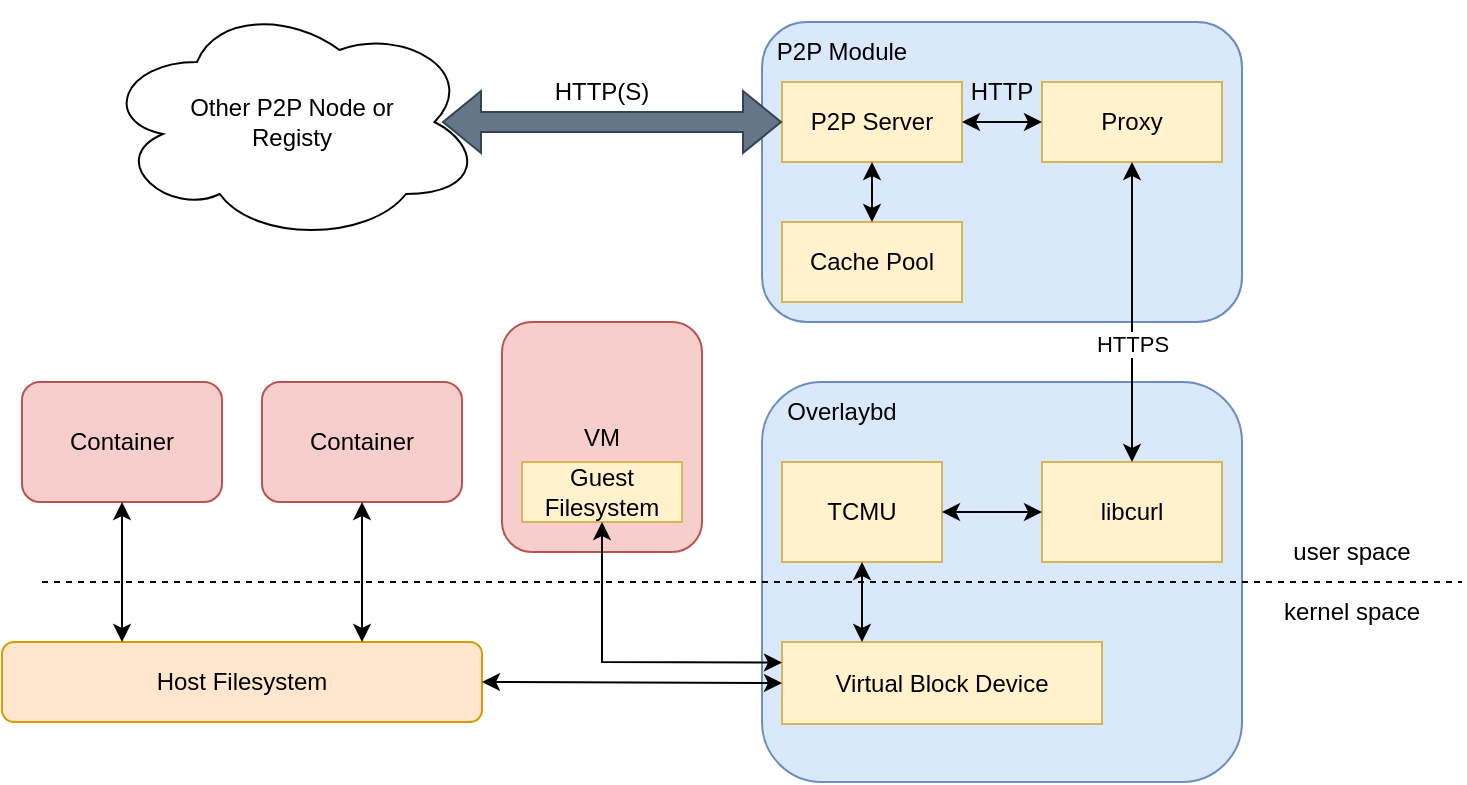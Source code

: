 <mxfile version="17.5.0" type="github">
  <diagram id="6a731a19-8d31-9384-78a2-239565b7b9f0" name="Page-1">
    <mxGraphModel dx="1209" dy="773" grid="1" gridSize="10" guides="1" tooltips="1" connect="1" arrows="1" fold="1" page="1" pageScale="1" pageWidth="1169" pageHeight="827" background="none" math="0" shadow="0">
      <root>
        <mxCell id="0" />
        <mxCell id="1" parent="0" />
        <mxCell id="Wt87dOcTD9DGX0fQIb7O-1780" value="user space" style="text;html=1;strokeColor=none;fillColor=none;align=center;verticalAlign=middle;whiteSpace=wrap;rounded=0;" vertex="1" parent="1">
          <mxGeometry x="720" y="330" width="110" height="30" as="geometry" />
        </mxCell>
        <mxCell id="Wt87dOcTD9DGX0fQIb7O-1781" value="kernel space" style="text;html=1;strokeColor=none;fillColor=none;align=center;verticalAlign=middle;whiteSpace=wrap;rounded=0;" vertex="1" parent="1">
          <mxGeometry x="720" y="360" width="110" height="30" as="geometry" />
        </mxCell>
        <mxCell id="Wt87dOcTD9DGX0fQIb7O-1782" value="" style="rounded=1;whiteSpace=wrap;html=1;fillColor=#dae8fc;strokeColor=#6c8ebf;" vertex="1" parent="1">
          <mxGeometry x="480" y="260" width="240" height="200" as="geometry" />
        </mxCell>
        <mxCell id="Wt87dOcTD9DGX0fQIb7O-1779" value="" style="endArrow=none;dashed=1;html=1;rounded=0;" edge="1" parent="1">
          <mxGeometry width="50" height="50" relative="1" as="geometry">
            <mxPoint x="120" y="360" as="sourcePoint" />
            <mxPoint x="830" y="360" as="targetPoint" />
          </mxGeometry>
        </mxCell>
        <mxCell id="Wt87dOcTD9DGX0fQIb7O-1783" value="Host Filesystem" style="rounded=1;whiteSpace=wrap;html=1;fillColor=#ffe6cc;strokeColor=#d79b00;" vertex="1" parent="1">
          <mxGeometry x="100" y="390" width="240" height="40" as="geometry" />
        </mxCell>
        <mxCell id="Wt87dOcTD9DGX0fQIb7O-1784" value="Container" style="rounded=1;whiteSpace=wrap;html=1;fillColor=#f8cecc;strokeColor=#b85450;" vertex="1" parent="1">
          <mxGeometry x="110" y="260" width="100" height="60" as="geometry" />
        </mxCell>
        <mxCell id="Wt87dOcTD9DGX0fQIb7O-1786" value="Container" style="rounded=1;whiteSpace=wrap;html=1;fillColor=#f8cecc;strokeColor=#b85450;" vertex="1" parent="1">
          <mxGeometry x="230" y="260" width="100" height="60" as="geometry" />
        </mxCell>
        <mxCell id="Wt87dOcTD9DGX0fQIb7O-1787" value="" style="endArrow=classic;startArrow=classic;html=1;rounded=0;entryX=0.5;entryY=1;entryDx=0;entryDy=0;exitX=0.75;exitY=0;exitDx=0;exitDy=0;" edge="1" parent="1" target="Wt87dOcTD9DGX0fQIb7O-1786" source="Wt87dOcTD9DGX0fQIb7O-1783">
          <mxGeometry width="50" height="50" relative="1" as="geometry">
            <mxPoint x="270" y="384" as="sourcePoint" />
            <mxPoint x="640" y="360" as="targetPoint" />
          </mxGeometry>
        </mxCell>
        <mxCell id="Wt87dOcTD9DGX0fQIb7O-1788" value="Overlaybd" style="text;html=1;strokeColor=none;fillColor=none;align=center;verticalAlign=middle;whiteSpace=wrap;rounded=0;" vertex="1" parent="1">
          <mxGeometry x="490" y="260" width="60" height="30" as="geometry" />
        </mxCell>
        <mxCell id="Wt87dOcTD9DGX0fQIb7O-1789" value="TCMU" style="rounded=0;whiteSpace=wrap;html=1;fillColor=#fff2cc;strokeColor=#d6b656;" vertex="1" parent="1">
          <mxGeometry x="490" y="300" width="80" height="50" as="geometry" />
        </mxCell>
        <mxCell id="Wt87dOcTD9DGX0fQIb7O-1790" value="libcurl" style="rounded=0;whiteSpace=wrap;html=1;fillColor=#fff2cc;strokeColor=#d6b656;" vertex="1" parent="1">
          <mxGeometry x="620" y="300" width="90" height="50" as="geometry" />
        </mxCell>
        <mxCell id="Wt87dOcTD9DGX0fQIb7O-1791" value="" style="endArrow=classic;startArrow=classic;html=1;rounded=0;entryX=0;entryY=0.5;entryDx=0;entryDy=0;exitX=1;exitY=0.5;exitDx=0;exitDy=0;" edge="1" parent="1" source="Wt87dOcTD9DGX0fQIb7O-1789" target="Wt87dOcTD9DGX0fQIb7O-1790">
          <mxGeometry width="50" height="50" relative="1" as="geometry">
            <mxPoint x="530" y="410" as="sourcePoint" />
            <mxPoint x="580" y="360" as="targetPoint" />
          </mxGeometry>
        </mxCell>
        <mxCell id="Wt87dOcTD9DGX0fQIb7O-1793" value="Virtual Block Device" style="rounded=0;whiteSpace=wrap;html=1;fillColor=#fff2cc;strokeColor=#d6b656;" vertex="1" parent="1">
          <mxGeometry x="490" y="390" width="160" height="41" as="geometry" />
        </mxCell>
        <mxCell id="Wt87dOcTD9DGX0fQIb7O-1795" value="" style="endArrow=classic;startArrow=classic;html=1;rounded=0;entryX=1;entryY=0.5;entryDx=0;entryDy=0;exitX=0;exitY=0.5;exitDx=0;exitDy=0;" edge="1" parent="1" source="Wt87dOcTD9DGX0fQIb7O-1793" target="Wt87dOcTD9DGX0fQIb7O-1783">
          <mxGeometry width="50" height="50" relative="1" as="geometry">
            <mxPoint x="440" y="409" as="sourcePoint" />
            <mxPoint x="580" y="360" as="targetPoint" />
          </mxGeometry>
        </mxCell>
        <mxCell id="Wt87dOcTD9DGX0fQIb7O-1797" value="" style="endArrow=classic;startArrow=classic;html=1;rounded=0;entryX=0.5;entryY=1;entryDx=0;entryDy=0;exitX=0.25;exitY=0;exitDx=0;exitDy=0;" edge="1" parent="1" source="Wt87dOcTD9DGX0fQIb7O-1793" target="Wt87dOcTD9DGX0fQIb7O-1789">
          <mxGeometry width="50" height="50" relative="1" as="geometry">
            <mxPoint x="530" y="410" as="sourcePoint" />
            <mxPoint x="580" y="360" as="targetPoint" />
          </mxGeometry>
        </mxCell>
        <mxCell id="Wt87dOcTD9DGX0fQIb7O-1798" value="" style="endArrow=classic;startArrow=classic;html=1;rounded=0;entryX=0.5;entryY=1;entryDx=0;entryDy=0;exitX=0.25;exitY=0;exitDx=0;exitDy=0;" edge="1" parent="1" source="Wt87dOcTD9DGX0fQIb7O-1783" target="Wt87dOcTD9DGX0fQIb7O-1784">
          <mxGeometry width="50" height="50" relative="1" as="geometry">
            <mxPoint x="480" y="410" as="sourcePoint" />
            <mxPoint x="530" y="360" as="targetPoint" />
          </mxGeometry>
        </mxCell>
        <mxCell id="Wt87dOcTD9DGX0fQIb7O-1800" value="VM" style="rounded=1;whiteSpace=wrap;html=1;fillColor=#f8cecc;strokeColor=#b85450;" vertex="1" parent="1">
          <mxGeometry x="350" y="230" width="100" height="115" as="geometry" />
        </mxCell>
        <mxCell id="Wt87dOcTD9DGX0fQIb7O-1801" value="Guest Filesystem" style="rounded=0;whiteSpace=wrap;html=1;fillColor=#fff2cc;strokeColor=#d6b656;" vertex="1" parent="1">
          <mxGeometry x="360" y="300" width="80" height="30" as="geometry" />
        </mxCell>
        <mxCell id="Wt87dOcTD9DGX0fQIb7O-1802" value="" style="endArrow=classic;startArrow=classic;html=1;rounded=0;entryX=0.5;entryY=1;entryDx=0;entryDy=0;exitX=0;exitY=0.25;exitDx=0;exitDy=0;" edge="1" parent="1" source="Wt87dOcTD9DGX0fQIb7O-1793" target="Wt87dOcTD9DGX0fQIb7O-1801">
          <mxGeometry width="50" height="50" relative="1" as="geometry">
            <mxPoint x="500" y="400" as="sourcePoint" />
            <mxPoint x="580" y="360" as="targetPoint" />
            <Array as="points">
              <mxPoint x="400" y="400" />
            </Array>
          </mxGeometry>
        </mxCell>
        <mxCell id="Wt87dOcTD9DGX0fQIb7O-1804" value="" style="rounded=1;whiteSpace=wrap;html=1;fillColor=#dae8fc;strokeColor=#6c8ebf;" vertex="1" parent="1">
          <mxGeometry x="480" y="80" width="240" height="150" as="geometry" />
        </mxCell>
        <mxCell id="Wt87dOcTD9DGX0fQIb7O-1805" value="P2P Module" style="text;html=1;strokeColor=none;fillColor=none;align=center;verticalAlign=middle;whiteSpace=wrap;rounded=0;" vertex="1" parent="1">
          <mxGeometry x="480" y="80" width="80" height="30" as="geometry" />
        </mxCell>
        <mxCell id="Wt87dOcTD9DGX0fQIb7O-1806" value="Proxy" style="rounded=0;whiteSpace=wrap;html=1;fillColor=#fff2cc;strokeColor=#d6b656;" vertex="1" parent="1">
          <mxGeometry x="620" y="110" width="90" height="40" as="geometry" />
        </mxCell>
        <mxCell id="Wt87dOcTD9DGX0fQIb7O-1807" value="" style="endArrow=classic;startArrow=classic;html=1;rounded=0;entryX=0.5;entryY=1;entryDx=0;entryDy=0;exitX=0.5;exitY=0;exitDx=0;exitDy=0;" edge="1" parent="1" source="Wt87dOcTD9DGX0fQIb7O-1790" target="Wt87dOcTD9DGX0fQIb7O-1806">
          <mxGeometry width="50" height="50" relative="1" as="geometry">
            <mxPoint x="530" y="400" as="sourcePoint" />
            <mxPoint x="580" y="350" as="targetPoint" />
          </mxGeometry>
        </mxCell>
        <mxCell id="Wt87dOcTD9DGX0fQIb7O-1808" value="HTTPS" style="edgeLabel;html=1;align=center;verticalAlign=middle;resizable=0;points=[];" vertex="1" connectable="0" parent="Wt87dOcTD9DGX0fQIb7O-1807">
          <mxGeometry x="-0.152" y="1" relative="1" as="geometry">
            <mxPoint x="1" y="4" as="offset" />
          </mxGeometry>
        </mxCell>
        <mxCell id="Wt87dOcTD9DGX0fQIb7O-1810" value="Cache Pool" style="rounded=0;whiteSpace=wrap;html=1;fillColor=#fff2cc;strokeColor=#d6b656;" vertex="1" parent="1">
          <mxGeometry x="490" y="180" width="90" height="40" as="geometry" />
        </mxCell>
        <mxCell id="Wt87dOcTD9DGX0fQIb7O-1811" value="P2P Server" style="rounded=0;whiteSpace=wrap;html=1;fillColor=#fff2cc;strokeColor=#d6b656;" vertex="1" parent="1">
          <mxGeometry x="490" y="110" width="90" height="40" as="geometry" />
        </mxCell>
        <mxCell id="Wt87dOcTD9DGX0fQIb7O-1812" value="" style="endArrow=classic;startArrow=classic;html=1;rounded=0;exitX=1;exitY=0.5;exitDx=0;exitDy=0;entryX=0;entryY=0.5;entryDx=0;entryDy=0;" edge="1" parent="1" source="Wt87dOcTD9DGX0fQIb7O-1811" target="Wt87dOcTD9DGX0fQIb7O-1806">
          <mxGeometry width="50" height="50" relative="1" as="geometry">
            <mxPoint x="530" y="400" as="sourcePoint" />
            <mxPoint x="620" y="130" as="targetPoint" />
          </mxGeometry>
        </mxCell>
        <mxCell id="Wt87dOcTD9DGX0fQIb7O-1813" value="" style="endArrow=classic;startArrow=classic;html=1;rounded=0;entryX=0.5;entryY=1;entryDx=0;entryDy=0;exitX=0.5;exitY=0;exitDx=0;exitDy=0;" edge="1" parent="1" source="Wt87dOcTD9DGX0fQIb7O-1810" target="Wt87dOcTD9DGX0fQIb7O-1811">
          <mxGeometry width="50" height="50" relative="1" as="geometry">
            <mxPoint x="535" y="180" as="sourcePoint" />
            <mxPoint x="580" y="350" as="targetPoint" />
          </mxGeometry>
        </mxCell>
        <mxCell id="Wt87dOcTD9DGX0fQIb7O-1814" value="HTTP" style="text;html=1;strokeColor=none;fillColor=none;align=center;verticalAlign=middle;whiteSpace=wrap;rounded=0;" vertex="1" parent="1">
          <mxGeometry x="570" y="100" width="60" height="30" as="geometry" />
        </mxCell>
        <mxCell id="Wt87dOcTD9DGX0fQIb7O-1815" value="" style="shape=flexArrow;endArrow=classic;startArrow=classic;html=1;rounded=0;entryX=0;entryY=0.5;entryDx=0;entryDy=0;fillColor=#647687;strokeColor=#314354;" edge="1" parent="1" target="Wt87dOcTD9DGX0fQIb7O-1811">
          <mxGeometry width="100" height="100" relative="1" as="geometry">
            <mxPoint x="320" y="130" as="sourcePoint" />
            <mxPoint x="430" y="100" as="targetPoint" />
          </mxGeometry>
        </mxCell>
        <mxCell id="Wt87dOcTD9DGX0fQIb7O-1816" value="Other P2P Node or&lt;br&gt;Registy" style="ellipse;shape=cloud;whiteSpace=wrap;html=1;" vertex="1" parent="1">
          <mxGeometry x="150" y="70" width="190" height="120" as="geometry" />
        </mxCell>
        <mxCell id="Wt87dOcTD9DGX0fQIb7O-1817" value="HTTP(S)" style="text;html=1;strokeColor=none;fillColor=none;align=center;verticalAlign=middle;whiteSpace=wrap;rounded=0;" vertex="1" parent="1">
          <mxGeometry x="370" y="100" width="60" height="30" as="geometry" />
        </mxCell>
      </root>
    </mxGraphModel>
  </diagram>
</mxfile>
